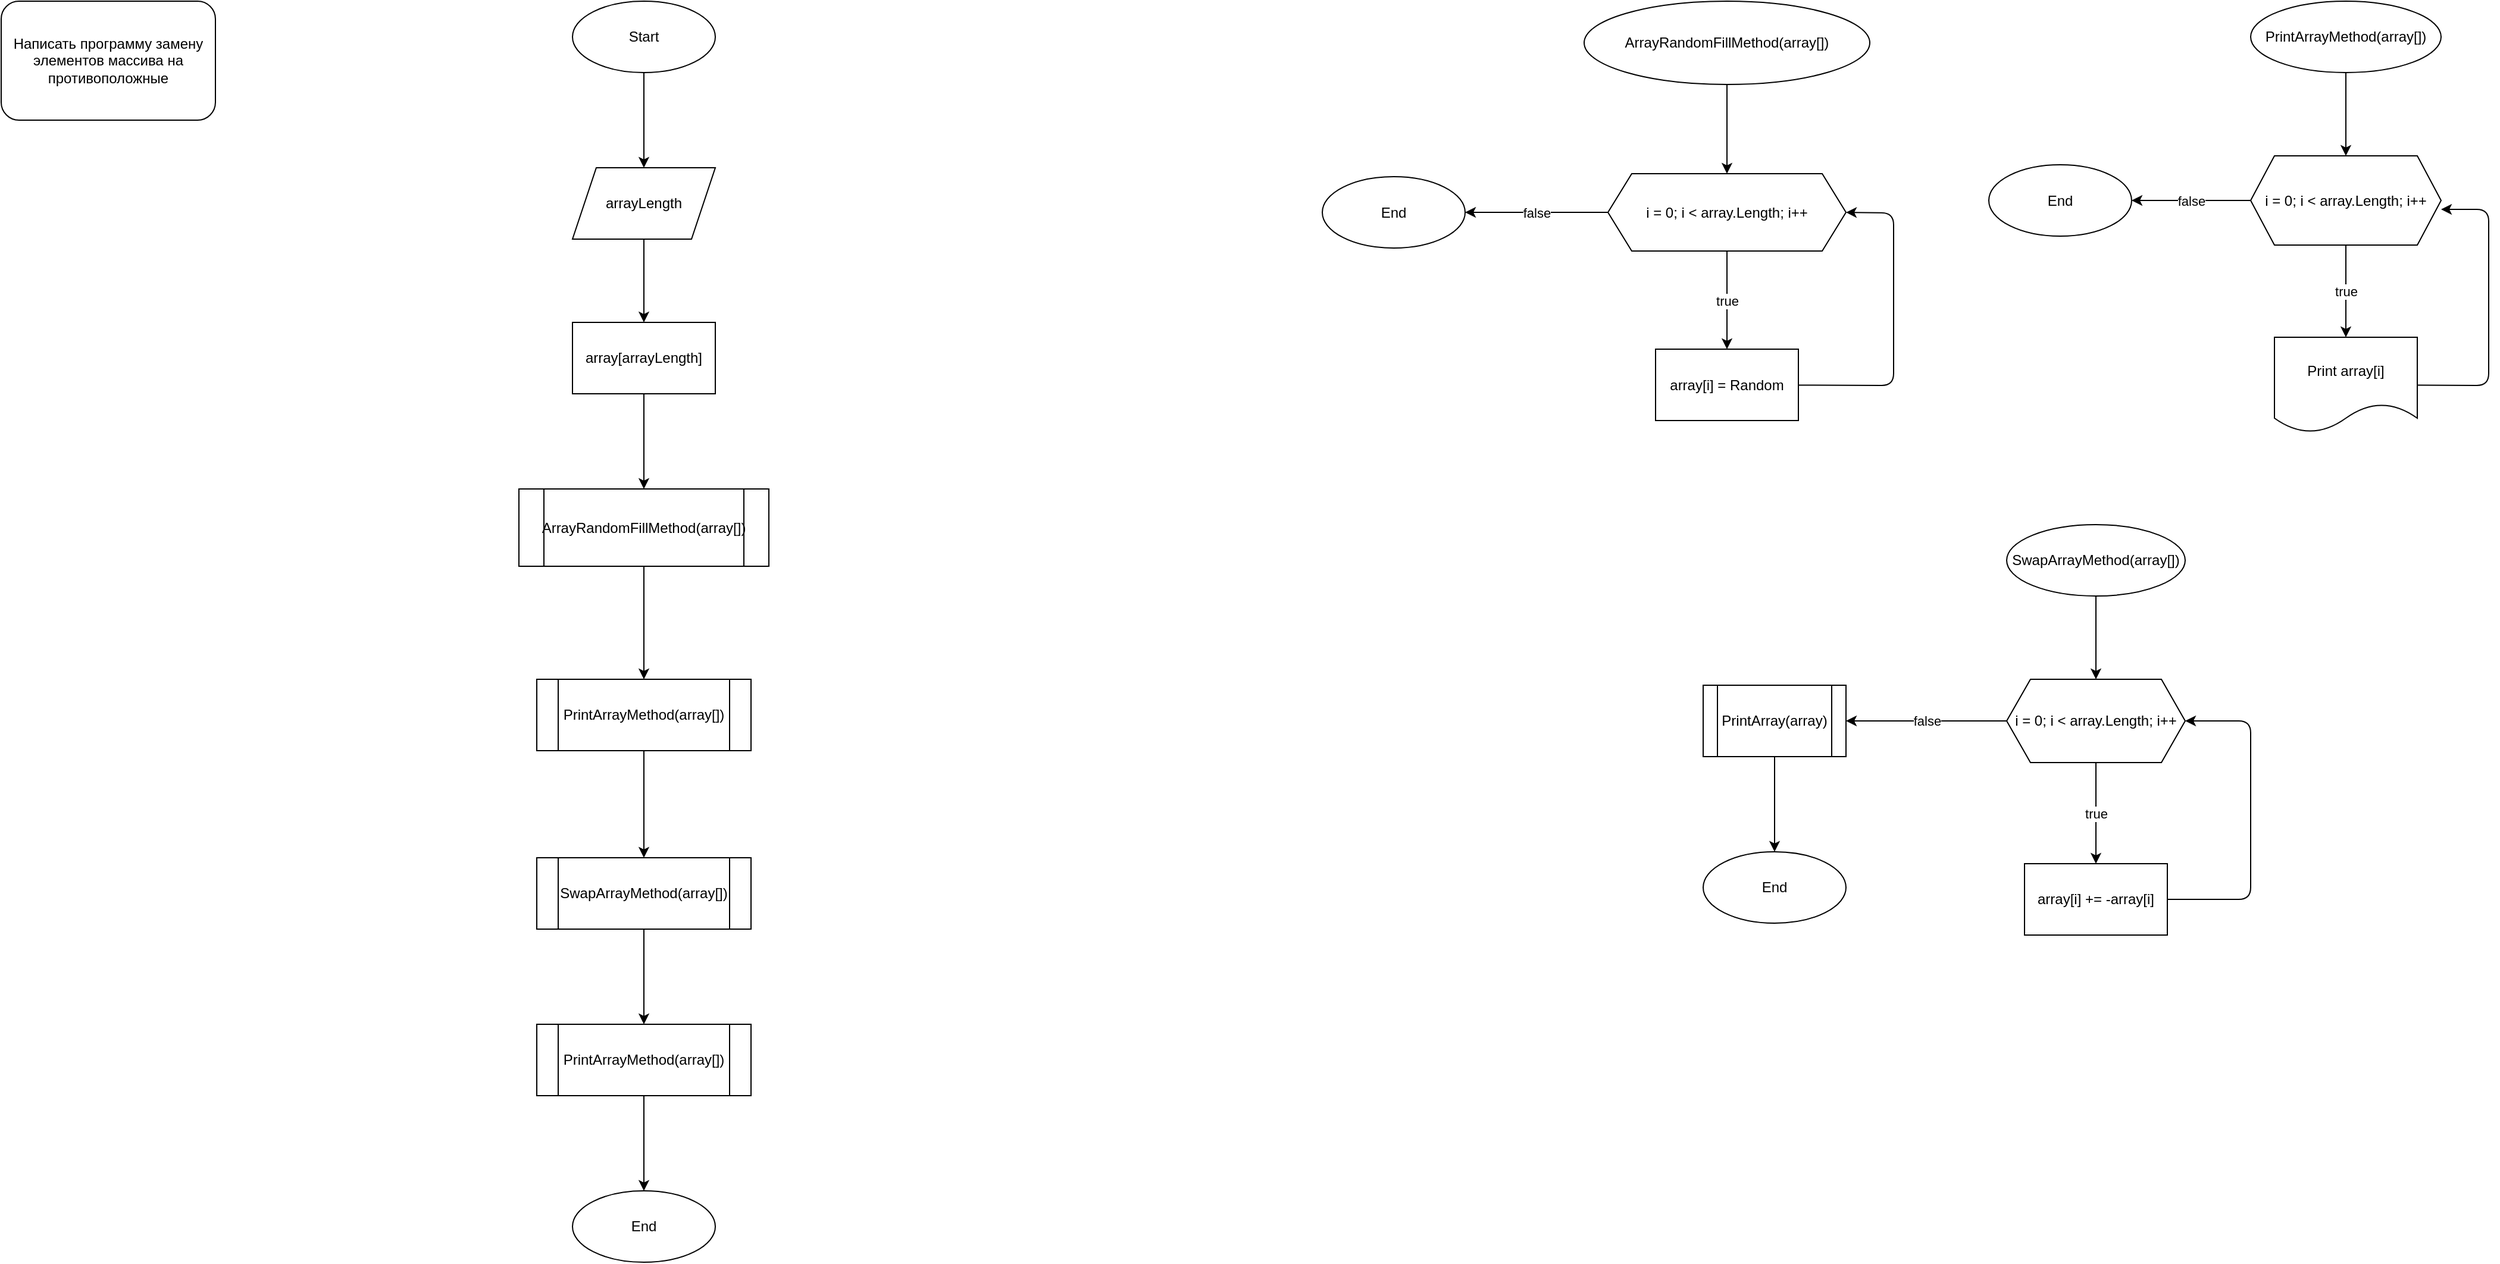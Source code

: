 <mxfile>
    <diagram id="O6O4symjOtg9RfyjZkkO" name="Page-1">
        <mxGraphModel dx="1265" dy="832" grid="1" gridSize="10" guides="1" tooltips="1" connect="1" arrows="1" fold="1" page="1" pageScale="1" pageWidth="1100" pageHeight="850" math="0" shadow="0">
            <root>
                <mxCell id="0"/>
                <mxCell id="1" parent="0"/>
                <mxCell id="3" value="Написать программу замену элементов массива на противоположные" style="rounded=1;whiteSpace=wrap;html=1;" vertex="1" parent="1">
                    <mxGeometry x="10" y="10" width="180" height="100" as="geometry"/>
                </mxCell>
                <mxCell id="8" value="" style="edgeStyle=none;html=1;" edge="1" parent="1" source="4" target="7">
                    <mxGeometry relative="1" as="geometry"/>
                </mxCell>
                <mxCell id="4" value="Start" style="ellipse;whiteSpace=wrap;html=1;" vertex="1" parent="1">
                    <mxGeometry x="490" y="10" width="120" height="60" as="geometry"/>
                </mxCell>
                <mxCell id="32" value="" style="edgeStyle=none;html=1;" edge="1" parent="1" source="5" target="31">
                    <mxGeometry relative="1" as="geometry"/>
                </mxCell>
                <mxCell id="5" value="array[arrayLength]" style="whiteSpace=wrap;html=1;" vertex="1" parent="1">
                    <mxGeometry x="490" y="280" width="120" height="60" as="geometry"/>
                </mxCell>
                <mxCell id="9" value="" style="edgeStyle=none;html=1;" edge="1" parent="1" source="7" target="5">
                    <mxGeometry relative="1" as="geometry"/>
                </mxCell>
                <mxCell id="7" value="arrayLength" style="shape=parallelogram;perimeter=parallelogramPerimeter;whiteSpace=wrap;html=1;fixedSize=1;" vertex="1" parent="1">
                    <mxGeometry x="490" y="150" width="120" height="60" as="geometry"/>
                </mxCell>
                <mxCell id="13" value="true" style="edgeStyle=none;html=1;" edge="1" parent="1" source="10" target="12">
                    <mxGeometry relative="1" as="geometry"/>
                </mxCell>
                <mxCell id="20" value="false" style="edgeStyle=none;html=1;entryX=1;entryY=0.5;entryDx=0;entryDy=0;" edge="1" parent="1" source="10" target="19">
                    <mxGeometry relative="1" as="geometry"/>
                </mxCell>
                <mxCell id="10" value="i = 0; i &amp;lt; array.Length; i++" style="shape=hexagon;perimeter=hexagonPerimeter2;whiteSpace=wrap;html=1;fixedSize=1;" vertex="1" parent="1">
                    <mxGeometry x="1695" y="580" width="150" height="70" as="geometry"/>
                </mxCell>
                <mxCell id="15" style="edgeStyle=none;html=1;entryX=1;entryY=0.5;entryDx=0;entryDy=0;" edge="1" parent="1" source="12" target="10">
                    <mxGeometry relative="1" as="geometry">
                        <Array as="points">
                            <mxPoint x="1900" y="765"/>
                            <mxPoint x="1900" y="615"/>
                        </Array>
                    </mxGeometry>
                </mxCell>
                <mxCell id="12" value="array[i] += -array[i]" style="whiteSpace=wrap;html=1;" vertex="1" parent="1">
                    <mxGeometry x="1710" y="735" width="120" height="60" as="geometry"/>
                </mxCell>
                <mxCell id="30" value="" style="edgeStyle=none;html=1;" edge="1" parent="1" source="19" target="29">
                    <mxGeometry relative="1" as="geometry"/>
                </mxCell>
                <mxCell id="19" value="PrintArray(array)" style="shape=process;whiteSpace=wrap;html=1;backgroundOutline=1;" vertex="1" parent="1">
                    <mxGeometry x="1440" y="585" width="120" height="60" as="geometry"/>
                </mxCell>
                <mxCell id="23" value="" style="edgeStyle=none;html=1;" edge="1" parent="1" source="21" target="22">
                    <mxGeometry relative="1" as="geometry"/>
                </mxCell>
                <mxCell id="21" value="PrintArrayMethod(array[])" style="ellipse;whiteSpace=wrap;html=1;" vertex="1" parent="1">
                    <mxGeometry x="1900" y="10" width="160" height="60" as="geometry"/>
                </mxCell>
                <mxCell id="25" value="true" style="edgeStyle=none;html=1;" edge="1" parent="1" source="22" target="24">
                    <mxGeometry relative="1" as="geometry"/>
                </mxCell>
                <mxCell id="28" value="false" style="edgeStyle=none;html=1;" edge="1" parent="1" source="22" target="27">
                    <mxGeometry relative="1" as="geometry"/>
                </mxCell>
                <mxCell id="22" value="i = 0; i &amp;lt; array.Length; i++" style="shape=hexagon;perimeter=hexagonPerimeter2;whiteSpace=wrap;html=1;fixedSize=1;" vertex="1" parent="1">
                    <mxGeometry x="1900" y="140" width="160" height="75" as="geometry"/>
                </mxCell>
                <mxCell id="26" style="edgeStyle=none;html=1;entryX=1;entryY=0.6;entryDx=0;entryDy=0;entryPerimeter=0;" edge="1" parent="1" source="24" target="22">
                    <mxGeometry relative="1" as="geometry">
                        <Array as="points">
                            <mxPoint x="2100" y="333"/>
                            <mxPoint x="2100" y="185"/>
                        </Array>
                    </mxGeometry>
                </mxCell>
                <mxCell id="24" value="Print array[i]" style="shape=document;whiteSpace=wrap;html=1;boundedLbl=1;" vertex="1" parent="1">
                    <mxGeometry x="1920" y="292.5" width="120" height="80" as="geometry"/>
                </mxCell>
                <mxCell id="27" value="End" style="ellipse;whiteSpace=wrap;html=1;" vertex="1" parent="1">
                    <mxGeometry x="1680" y="147.5" width="120" height="60" as="geometry"/>
                </mxCell>
                <mxCell id="29" value="End" style="ellipse;whiteSpace=wrap;html=1;" vertex="1" parent="1">
                    <mxGeometry x="1440" y="725" width="120" height="60" as="geometry"/>
                </mxCell>
                <mxCell id="52" value="" style="edgeStyle=none;html=1;" edge="1" parent="1" source="31" target="51">
                    <mxGeometry relative="1" as="geometry"/>
                </mxCell>
                <mxCell id="31" value="ArrayRandomFillMethod(array[])" style="shape=process;whiteSpace=wrap;html=1;backgroundOutline=1;" vertex="1" parent="1">
                    <mxGeometry x="445" y="420" width="210" height="65" as="geometry"/>
                </mxCell>
                <mxCell id="37" value="" style="edgeStyle=none;html=1;" edge="1" parent="1" source="33" target="36">
                    <mxGeometry relative="1" as="geometry"/>
                </mxCell>
                <mxCell id="33" value="ArrayRandomFillMethod(array[])" style="ellipse;whiteSpace=wrap;html=1;" vertex="1" parent="1">
                    <mxGeometry x="1340" y="10" width="240" height="70" as="geometry"/>
                </mxCell>
                <mxCell id="39" value="true" style="edgeStyle=none;html=1;" edge="1" parent="1" source="36" target="38">
                    <mxGeometry relative="1" as="geometry"/>
                </mxCell>
                <mxCell id="42" value="false" style="edgeStyle=none;html=1;" edge="1" parent="1" source="36" target="41">
                    <mxGeometry relative="1" as="geometry"/>
                </mxCell>
                <mxCell id="36" value="i = 0; i &amp;lt; array.Length; i++" style="shape=hexagon;perimeter=hexagonPerimeter2;whiteSpace=wrap;html=1;fixedSize=1;" vertex="1" parent="1">
                    <mxGeometry x="1360" y="155" width="200" height="65" as="geometry"/>
                </mxCell>
                <mxCell id="40" style="edgeStyle=none;html=1;entryX=1;entryY=0.5;entryDx=0;entryDy=0;" edge="1" parent="1" source="38" target="36">
                    <mxGeometry relative="1" as="geometry">
                        <Array as="points">
                            <mxPoint x="1600" y="333"/>
                            <mxPoint x="1600" y="188"/>
                        </Array>
                    </mxGeometry>
                </mxCell>
                <mxCell id="38" value="array[i] = Random" style="whiteSpace=wrap;html=1;" vertex="1" parent="1">
                    <mxGeometry x="1400" y="302.5" width="120" height="60" as="geometry"/>
                </mxCell>
                <mxCell id="41" value="End" style="ellipse;whiteSpace=wrap;html=1;" vertex="1" parent="1">
                    <mxGeometry x="1120" y="157.5" width="120" height="60" as="geometry"/>
                </mxCell>
                <mxCell id="44" value="" style="edgeStyle=none;html=1;" edge="1" parent="1" source="43" target="10">
                    <mxGeometry relative="1" as="geometry"/>
                </mxCell>
                <mxCell id="43" value="SwapArrayMethod(array[])" style="ellipse;whiteSpace=wrap;html=1;" vertex="1" parent="1">
                    <mxGeometry x="1695" y="450" width="150" height="60" as="geometry"/>
                </mxCell>
                <mxCell id="48" value="" style="edgeStyle=none;html=1;" edge="1" parent="1" source="45" target="47">
                    <mxGeometry relative="1" as="geometry"/>
                </mxCell>
                <mxCell id="45" value="SwapArrayMethod(array[])" style="shape=process;whiteSpace=wrap;html=1;backgroundOutline=1;" vertex="1" parent="1">
                    <mxGeometry x="460" y="730" width="180" height="60" as="geometry"/>
                </mxCell>
                <mxCell id="50" value="" style="edgeStyle=none;html=1;" edge="1" parent="1" source="47" target="49">
                    <mxGeometry relative="1" as="geometry"/>
                </mxCell>
                <mxCell id="47" value="PrintArrayMethod(array[])" style="shape=process;whiteSpace=wrap;html=1;backgroundOutline=1;" vertex="1" parent="1">
                    <mxGeometry x="460" y="870" width="180" height="60" as="geometry"/>
                </mxCell>
                <mxCell id="49" value="End" style="ellipse;whiteSpace=wrap;html=1;" vertex="1" parent="1">
                    <mxGeometry x="490" y="1010" width="120" height="60" as="geometry"/>
                </mxCell>
                <mxCell id="53" value="" style="edgeStyle=none;html=1;" edge="1" parent="1" source="51" target="45">
                    <mxGeometry relative="1" as="geometry"/>
                </mxCell>
                <mxCell id="51" value="PrintArrayMethod(array[])" style="shape=process;whiteSpace=wrap;html=1;backgroundOutline=1;" vertex="1" parent="1">
                    <mxGeometry x="460" y="580" width="180" height="60" as="geometry"/>
                </mxCell>
            </root>
        </mxGraphModel>
    </diagram>
</mxfile>